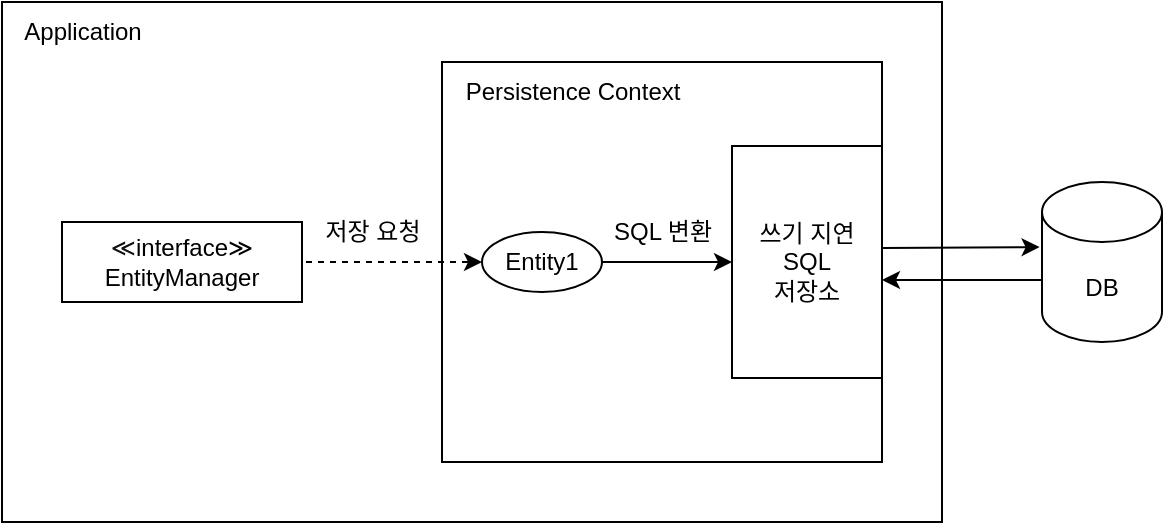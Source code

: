 <mxfile>
    <diagram id="UeDBS4sY5wniMm-8oZoE" name="Page-1">
        <mxGraphModel dx="700" dy="448" grid="1" gridSize="10" guides="1" tooltips="1" connect="1" arrows="1" fold="1" page="1" pageScale="1" pageWidth="850" pageHeight="1100" math="0" shadow="0">
            <root>
                <mxCell id="0"/>
                <mxCell id="1" parent="0"/>
                <mxCell id="10" value="" style="rounded=0;whiteSpace=wrap;html=1;" parent="1" vertex="1">
                    <mxGeometry x="20" y="90" width="470" height="260" as="geometry"/>
                </mxCell>
                <mxCell id="18" value="" style="rounded=0;whiteSpace=wrap;html=1;fontSize=12;" parent="1" vertex="1">
                    <mxGeometry x="240" y="120" width="220" height="200" as="geometry"/>
                </mxCell>
                <mxCell id="14" style="edgeStyle=none;html=1;startArrow=none;startFill=0;entryX=-0.02;entryY=0.407;entryDx=0;entryDy=0;entryPerimeter=0;" parent="1" target="9" edge="1">
                    <mxGeometry relative="1" as="geometry">
                        <mxPoint x="460" y="213" as="sourcePoint"/>
                        <mxPoint x="438" y="210" as="targetPoint"/>
                    </mxGeometry>
                </mxCell>
                <mxCell id="15" style="edgeStyle=none;html=1;entryX=0;entryY=0.612;entryDx=0;entryDy=0;entryPerimeter=0;startArrow=classic;startFill=1;endArrow=none;endFill=0;" parent="1" target="9" edge="1">
                    <mxGeometry relative="1" as="geometry">
                        <mxPoint x="460" y="229" as="sourcePoint"/>
                        <mxPoint x="490" y="229" as="targetPoint"/>
                    </mxGeometry>
                </mxCell>
                <mxCell id="4" value="Persistence Context" style="text;html=1;align=center;verticalAlign=middle;resizable=0;points=[];autosize=1;strokeColor=none;fillColor=none;" parent="1" vertex="1">
                    <mxGeometry x="240" y="120" width="130" height="30" as="geometry"/>
                </mxCell>
                <mxCell id="22" value="" style="edgeStyle=none;html=1;" edge="1" parent="1" source="6" target="20">
                    <mxGeometry relative="1" as="geometry"/>
                </mxCell>
                <mxCell id="6" value="Entity1" style="ellipse;whiteSpace=wrap;html=1;" parent="1" vertex="1">
                    <mxGeometry x="260" y="205" width="60" height="30" as="geometry"/>
                </mxCell>
                <mxCell id="9" value="DB" style="shape=cylinder3;whiteSpace=wrap;html=1;boundedLbl=1;backgroundOutline=1;size=15;" parent="1" vertex="1">
                    <mxGeometry x="540" y="180" width="60" height="80" as="geometry"/>
                </mxCell>
                <mxCell id="11" style="edgeStyle=none;html=1;exitX=1;exitY=0.5;exitDx=0;exitDy=0;dashed=1;entryX=0;entryY=0.5;entryDx=0;entryDy=0;" parent="1" edge="1" target="6">
                    <mxGeometry relative="1" as="geometry">
                        <mxPoint x="160" y="220" as="sourcePoint"/>
                        <mxPoint x="240" y="220" as="targetPoint"/>
                    </mxGeometry>
                </mxCell>
                <mxCell id="13" value="저장 요청" style="text;html=1;align=center;verticalAlign=middle;resizable=0;points=[];autosize=1;strokeColor=none;fillColor=none;" parent="1" vertex="1">
                    <mxGeometry x="170" y="190" width="70" height="30" as="geometry"/>
                </mxCell>
                <mxCell id="16" value="Application" style="text;html=1;align=center;verticalAlign=middle;resizable=0;points=[];autosize=1;strokeColor=none;fillColor=none;" parent="1" vertex="1">
                    <mxGeometry x="20" y="90" width="80" height="30" as="geometry"/>
                </mxCell>
                <mxCell id="17" value="&lt;span style=&quot;border-color: var(--border-color); color: rgb(17, 17, 17); font-family: Roboto, sans-serif; text-align: left; background-color: rgb(255, 255, 255);&quot;&gt;&lt;font style=&quot;border-color: var(--border-color);&quot;&gt;≪&lt;/font&gt;&lt;/span&gt;interface≫&lt;br style=&quot;border-color: var(--border-color);&quot;&gt;EntityManager" style="rounded=0;whiteSpace=wrap;html=1;fontSize=12;" parent="1" vertex="1">
                    <mxGeometry x="50" y="200" width="120" height="40" as="geometry"/>
                </mxCell>
                <mxCell id="20" value="쓰기 지연&lt;br&gt;SQL&lt;br&gt;저장소" style="rounded=0;whiteSpace=wrap;html=1;fontSize=12;" vertex="1" parent="1">
                    <mxGeometry x="385" y="162" width="75" height="116" as="geometry"/>
                </mxCell>
                <mxCell id="23" value="SQL 변환" style="text;html=1;align=center;verticalAlign=middle;resizable=0;points=[];autosize=1;strokeColor=none;fillColor=none;" vertex="1" parent="1">
                    <mxGeometry x="315" y="190" width="70" height="30" as="geometry"/>
                </mxCell>
            </root>
        </mxGraphModel>
    </diagram>
</mxfile>